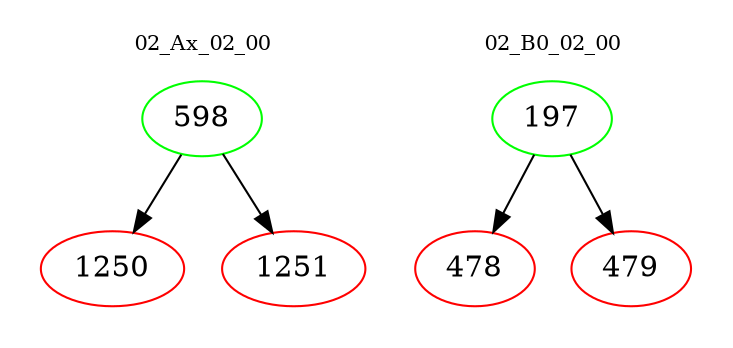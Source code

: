 digraph{
subgraph cluster_0 {
color = white
label = "02_Ax_02_00";
fontsize=10;
T0_598 [label="598", color="green"]
T0_598 -> T0_1250 [color="black"]
T0_1250 [label="1250", color="red"]
T0_598 -> T0_1251 [color="black"]
T0_1251 [label="1251", color="red"]
}
subgraph cluster_1 {
color = white
label = "02_B0_02_00";
fontsize=10;
T1_197 [label="197", color="green"]
T1_197 -> T1_478 [color="black"]
T1_478 [label="478", color="red"]
T1_197 -> T1_479 [color="black"]
T1_479 [label="479", color="red"]
}
}

